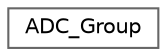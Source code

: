 digraph "Graphical Class Hierarchy"
{
 // LATEX_PDF_SIZE
  bgcolor="transparent";
  edge [fontname=Helvetica,fontsize=10,labelfontname=Helvetica,labelfontsize=10];
  node [fontname=Helvetica,fontsize=10,shape=box,height=0.2,width=0.4];
  rankdir="LR";
  Node0 [id="Node000000",label="ADC_Group",height=0.2,width=0.4,color="grey40", fillcolor="white", style="filled",URL="$class_a_d_c___group.html",tooltip="Clase del objeto ADC_Group FUNCIONAMIENTO: Solo debe crearse UN objeto ADC. Todos los canales y disti..."];
}

